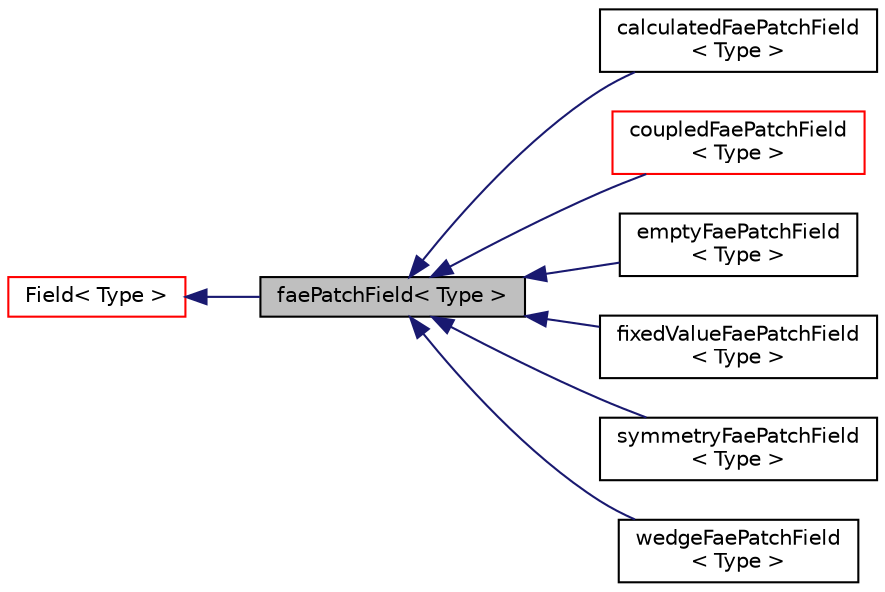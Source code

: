digraph "faePatchField&lt; Type &gt;"
{
  bgcolor="transparent";
  edge [fontname="Helvetica",fontsize="10",labelfontname="Helvetica",labelfontsize="10"];
  node [fontname="Helvetica",fontsize="10",shape=record];
  rankdir="LR";
  Node1 [label="faePatchField\< Type \>",height=0.2,width=0.4,color="black", fillcolor="grey75", style="filled" fontcolor="black"];
  Node2 -> Node1 [dir="back",color="midnightblue",fontsize="10",style="solid",fontname="Helvetica"];
  Node2 [label="Field\< Type \>",height=0.2,width=0.4,color="red",URL="$classFoam_1_1Field.html",tooltip="Generic templated field type. "];
  Node1 -> Node3 [dir="back",color="midnightblue",fontsize="10",style="solid",fontname="Helvetica"];
  Node3 [label="calculatedFaePatchField\l\< Type \>",height=0.2,width=0.4,color="black",URL="$classFoam_1_1calculatedFaePatchField.html",tooltip="Author Zeljko Tukovic, FMENA Hrvoje Jasak, Wikki Ltd. "];
  Node1 -> Node4 [dir="back",color="midnightblue",fontsize="10",style="solid",fontname="Helvetica"];
  Node4 [label="coupledFaePatchField\l\< Type \>",height=0.2,width=0.4,color="red",URL="$classFoam_1_1coupledFaePatchField.html",tooltip="Author Zeljko Tukovic, FMENA Hrvoje Jasak, Wikki Ltd. "];
  Node1 -> Node5 [dir="back",color="midnightblue",fontsize="10",style="solid",fontname="Helvetica"];
  Node5 [label="emptyFaePatchField\l\< Type \>",height=0.2,width=0.4,color="black",URL="$classFoam_1_1emptyFaePatchField.html",tooltip="Author Zeljko Tukovic, FMENA Hrvoje Jasak, Wikki Ltd. "];
  Node1 -> Node6 [dir="back",color="midnightblue",fontsize="10",style="solid",fontname="Helvetica"];
  Node6 [label="fixedValueFaePatchField\l\< Type \>",height=0.2,width=0.4,color="black",URL="$classFoam_1_1fixedValueFaePatchField.html",tooltip="Author Zeljko Tukovic, FMENA Hrvoje Jasak, Wikki Ltd. "];
  Node1 -> Node7 [dir="back",color="midnightblue",fontsize="10",style="solid",fontname="Helvetica"];
  Node7 [label="symmetryFaePatchField\l\< Type \>",height=0.2,width=0.4,color="black",URL="$classFoam_1_1symmetryFaePatchField.html",tooltip="Foam::symmetryFaePatchField. "];
  Node1 -> Node8 [dir="back",color="midnightblue",fontsize="10",style="solid",fontname="Helvetica"];
  Node8 [label="wedgeFaePatchField\l\< Type \>",height=0.2,width=0.4,color="black",URL="$classFoam_1_1wedgeFaePatchField.html",tooltip="Author Zeljko Tukovic, FMENA Hrvoje Jasak, Wikki Ltd. "];
}
